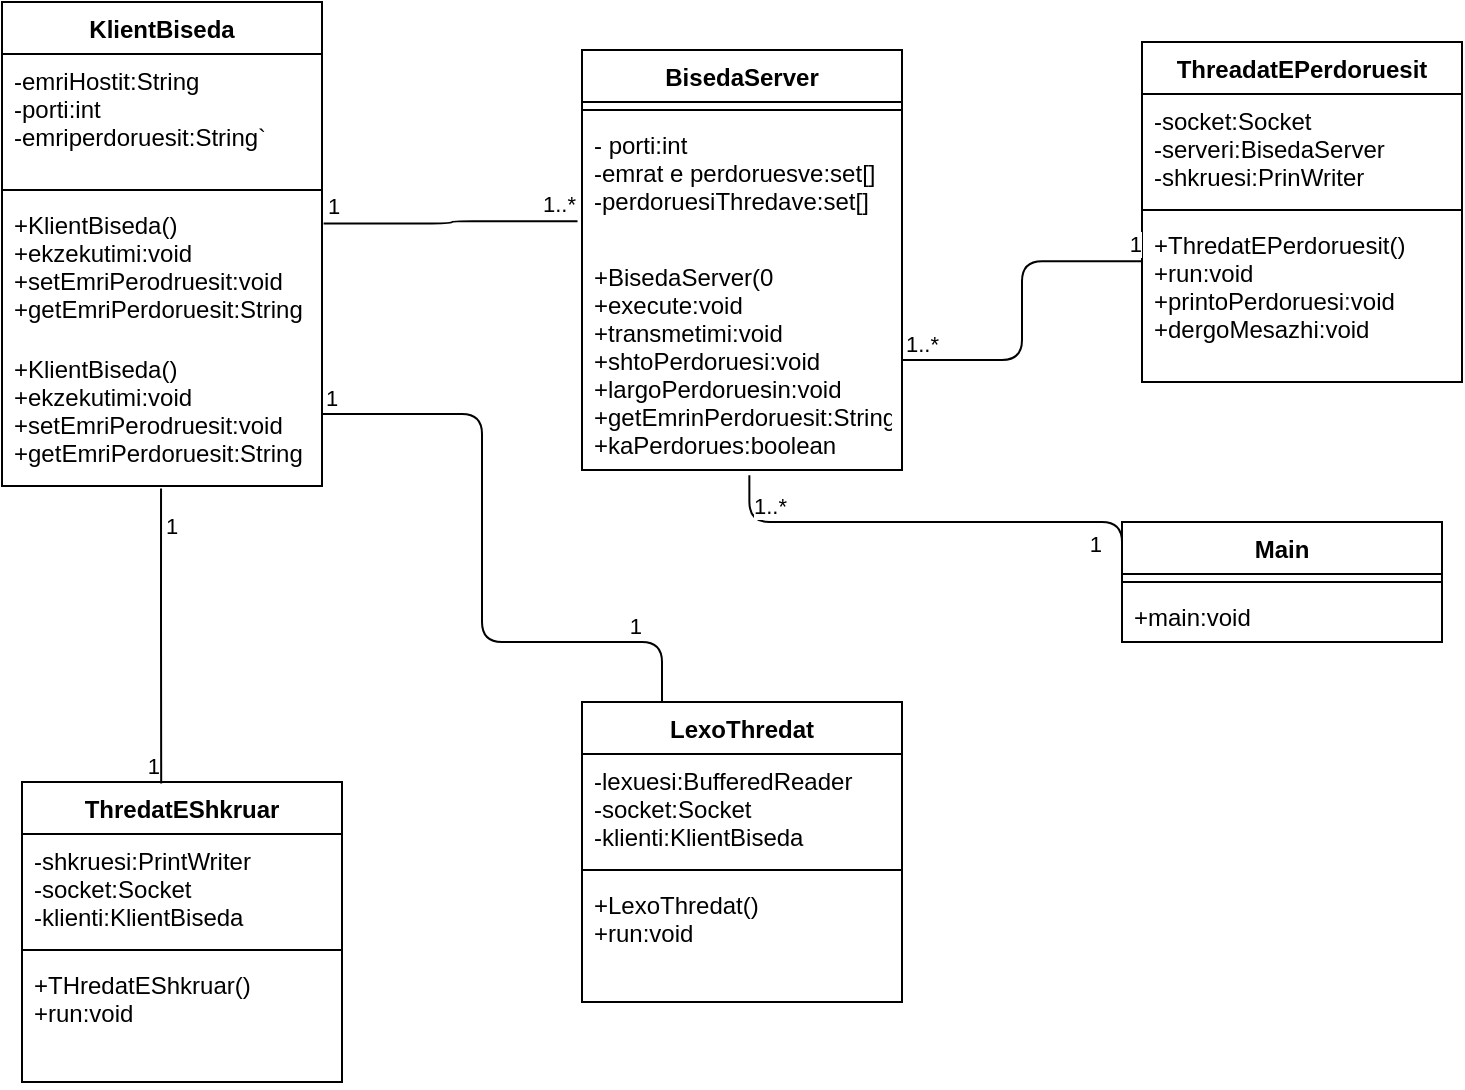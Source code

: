 <mxfile version="14.1.8" type="device"><diagram id="C5RBs43oDa-KdzZeNtuy" name="Page-1"><mxGraphModel dx="1021" dy="541" grid="1" gridSize="10" guides="1" tooltips="1" connect="1" arrows="1" fold="1" page="1" pageScale="1" pageWidth="827" pageHeight="1169" background="none" math="0" shadow="0"><root><mxCell id="WIyWlLk6GJQsqaUBKTNV-0"/><mxCell id="WIyWlLk6GJQsqaUBKTNV-1" parent="WIyWlLk6GJQsqaUBKTNV-0"/><mxCell id="GpqmXhMnTf6KPKioAOqp-0" value="Main" style="swimlane;fontStyle=1;align=center;verticalAlign=top;childLayout=stackLayout;horizontal=1;startSize=26;horizontalStack=0;resizeParent=1;resizeParentMax=0;resizeLast=0;collapsible=1;marginBottom=0;" vertex="1" parent="WIyWlLk6GJQsqaUBKTNV-1"><mxGeometry x="630" y="280" width="160" height="60" as="geometry"/></mxCell><mxCell id="GpqmXhMnTf6KPKioAOqp-2" value="" style="line;strokeWidth=1;fillColor=none;align=left;verticalAlign=middle;spacingTop=-1;spacingLeft=3;spacingRight=3;rotatable=0;labelPosition=right;points=[];portConstraint=eastwest;" vertex="1" parent="GpqmXhMnTf6KPKioAOqp-0"><mxGeometry y="26" width="160" height="8" as="geometry"/></mxCell><mxCell id="GpqmXhMnTf6KPKioAOqp-3" value="+main:void" style="text;strokeColor=none;fillColor=none;align=left;verticalAlign=top;spacingLeft=4;spacingRight=4;overflow=hidden;rotatable=0;points=[[0,0.5],[1,0.5]];portConstraint=eastwest;" vertex="1" parent="GpqmXhMnTf6KPKioAOqp-0"><mxGeometry y="34" width="160" height="26" as="geometry"/></mxCell><mxCell id="GpqmXhMnTf6KPKioAOqp-4" value="ThredatEShkruar" style="swimlane;fontStyle=1;align=center;verticalAlign=top;childLayout=stackLayout;horizontal=1;startSize=26;horizontalStack=0;resizeParent=1;resizeParentMax=0;resizeLast=0;collapsible=1;marginBottom=0;" vertex="1" parent="WIyWlLk6GJQsqaUBKTNV-1"><mxGeometry x="80" y="410" width="160" height="150" as="geometry"/></mxCell><mxCell id="GpqmXhMnTf6KPKioAOqp-5" value="-shkruesi:PrintWriter&#10;-socket:Socket&#10;-klienti:KlientBiseda" style="text;strokeColor=none;fillColor=none;align=left;verticalAlign=top;spacingLeft=4;spacingRight=4;overflow=hidden;rotatable=0;points=[[0,0.5],[1,0.5]];portConstraint=eastwest;" vertex="1" parent="GpqmXhMnTf6KPKioAOqp-4"><mxGeometry y="26" width="160" height="54" as="geometry"/></mxCell><mxCell id="GpqmXhMnTf6KPKioAOqp-6" value="" style="line;strokeWidth=1;fillColor=none;align=left;verticalAlign=middle;spacingTop=-1;spacingLeft=3;spacingRight=3;rotatable=0;labelPosition=right;points=[];portConstraint=eastwest;" vertex="1" parent="GpqmXhMnTf6KPKioAOqp-4"><mxGeometry y="80" width="160" height="8" as="geometry"/></mxCell><mxCell id="GpqmXhMnTf6KPKioAOqp-7" value="+THredatEShkruar()&#10;+run:void&#10;" style="text;strokeColor=none;fillColor=none;align=left;verticalAlign=top;spacingLeft=4;spacingRight=4;overflow=hidden;rotatable=0;points=[[0,0.5],[1,0.5]];portConstraint=eastwest;" vertex="1" parent="GpqmXhMnTf6KPKioAOqp-4"><mxGeometry y="88" width="160" height="62" as="geometry"/></mxCell><mxCell id="GpqmXhMnTf6KPKioAOqp-8" value="BisedaServer" style="swimlane;fontStyle=1;align=center;verticalAlign=top;childLayout=stackLayout;horizontal=1;startSize=26;horizontalStack=0;resizeParent=1;resizeParentMax=0;resizeLast=0;collapsible=1;marginBottom=0;" vertex="1" parent="WIyWlLk6GJQsqaUBKTNV-1"><mxGeometry x="360" y="44" width="160" height="210" as="geometry"/></mxCell><mxCell id="GpqmXhMnTf6KPKioAOqp-10" value="" style="line;strokeWidth=1;fillColor=none;align=left;verticalAlign=middle;spacingTop=-1;spacingLeft=3;spacingRight=3;rotatable=0;labelPosition=right;points=[];portConstraint=eastwest;" vertex="1" parent="GpqmXhMnTf6KPKioAOqp-8"><mxGeometry y="26" width="160" height="8" as="geometry"/></mxCell><mxCell id="GpqmXhMnTf6KPKioAOqp-9" value="- porti:int&#10;-emrat e perdoruesve:set[]&#10;-perdoruesiThredave:set[]" style="text;strokeColor=none;fillColor=none;align=left;verticalAlign=top;spacingLeft=4;spacingRight=4;overflow=hidden;rotatable=0;points=[[0,0.5],[1,0.5]];portConstraint=eastwest;" vertex="1" parent="GpqmXhMnTf6KPKioAOqp-8"><mxGeometry y="34" width="160" height="66" as="geometry"/></mxCell><mxCell id="GpqmXhMnTf6KPKioAOqp-11" value="+BisedaServer(0&#10;+execute:void&#10;+transmetimi:void&#10;+shtoPerdoruesi:void&#10;+largoPerdoruesin:void&#10;+getEmrinPerdoruesit:String&#10;+kaPerdorues:boolean" style="text;strokeColor=none;fillColor=none;align=left;verticalAlign=top;spacingLeft=4;spacingRight=4;overflow=hidden;rotatable=0;points=[[0,0.5],[1,0.5]];portConstraint=eastwest;" vertex="1" parent="GpqmXhMnTf6KPKioAOqp-8"><mxGeometry y="100" width="160" height="110" as="geometry"/></mxCell><mxCell id="GpqmXhMnTf6KPKioAOqp-12" value="ThreadatEPerdoruesit" style="swimlane;fontStyle=1;align=center;verticalAlign=top;childLayout=stackLayout;horizontal=1;startSize=26;horizontalStack=0;resizeParent=1;resizeParentMax=0;resizeLast=0;collapsible=1;marginBottom=0;" vertex="1" parent="WIyWlLk6GJQsqaUBKTNV-1"><mxGeometry x="640" y="40" width="160" height="170" as="geometry"/></mxCell><mxCell id="GpqmXhMnTf6KPKioAOqp-13" value="-socket:Socket&#10;-serveri:BisedaServer&#10;-shkruesi:PrinWriter" style="text;strokeColor=none;fillColor=none;align=left;verticalAlign=top;spacingLeft=4;spacingRight=4;overflow=hidden;rotatable=0;points=[[0,0.5],[1,0.5]];portConstraint=eastwest;" vertex="1" parent="GpqmXhMnTf6KPKioAOqp-12"><mxGeometry y="26" width="160" height="54" as="geometry"/></mxCell><mxCell id="GpqmXhMnTf6KPKioAOqp-33" style="edgeStyle=none;rounded=0;orthogonalLoop=1;jettySize=auto;html=1;entryX=0.006;entryY=-0.037;entryDx=0;entryDy=0;entryPerimeter=0;" edge="1" parent="GpqmXhMnTf6KPKioAOqp-12" source="GpqmXhMnTf6KPKioAOqp-14" target="GpqmXhMnTf6KPKioAOqp-15"><mxGeometry relative="1" as="geometry"/></mxCell><mxCell id="GpqmXhMnTf6KPKioAOqp-14" value="" style="line;strokeWidth=1;fillColor=none;align=left;verticalAlign=middle;spacingTop=-1;spacingLeft=3;spacingRight=3;rotatable=0;labelPosition=right;points=[];portConstraint=eastwest;" vertex="1" parent="GpqmXhMnTf6KPKioAOqp-12"><mxGeometry y="80" width="160" height="8" as="geometry"/></mxCell><mxCell id="GpqmXhMnTf6KPKioAOqp-15" value="+ThredatEPerdoruesit()&#10;+run:void&#10;+printoPerdoruesi:void&#10;+dergoMesazhi:void&#10;" style="text;strokeColor=none;fillColor=none;align=left;verticalAlign=top;spacingLeft=4;spacingRight=4;overflow=hidden;rotatable=0;points=[[0,0.5],[1,0.5]];portConstraint=eastwest;" vertex="1" parent="GpqmXhMnTf6KPKioAOqp-12"><mxGeometry y="88" width="160" height="82" as="geometry"/></mxCell><mxCell id="GpqmXhMnTf6KPKioAOqp-16" value="LexoThredat" style="swimlane;fontStyle=1;align=center;verticalAlign=top;childLayout=stackLayout;horizontal=1;startSize=26;horizontalStack=0;resizeParent=1;resizeParentMax=0;resizeLast=0;collapsible=1;marginBottom=0;" vertex="1" parent="WIyWlLk6GJQsqaUBKTNV-1"><mxGeometry x="360" y="370" width="160" height="150" as="geometry"/></mxCell><mxCell id="GpqmXhMnTf6KPKioAOqp-17" value="-lexuesi:BufferedReader&#10;-socket:Socket&#10;-klienti:KlientBiseda&#10;" style="text;strokeColor=none;fillColor=none;align=left;verticalAlign=top;spacingLeft=4;spacingRight=4;overflow=hidden;rotatable=0;points=[[0,0.5],[1,0.5]];portConstraint=eastwest;" vertex="1" parent="GpqmXhMnTf6KPKioAOqp-16"><mxGeometry y="26" width="160" height="54" as="geometry"/></mxCell><mxCell id="GpqmXhMnTf6KPKioAOqp-18" value="" style="line;strokeWidth=1;fillColor=none;align=left;verticalAlign=middle;spacingTop=-1;spacingLeft=3;spacingRight=3;rotatable=0;labelPosition=right;points=[];portConstraint=eastwest;" vertex="1" parent="GpqmXhMnTf6KPKioAOqp-16"><mxGeometry y="80" width="160" height="8" as="geometry"/></mxCell><mxCell id="GpqmXhMnTf6KPKioAOqp-19" value="+LexoThredat()&#10;+run:void" style="text;strokeColor=none;fillColor=none;align=left;verticalAlign=top;spacingLeft=4;spacingRight=4;overflow=hidden;rotatable=0;points=[[0,0.5],[1,0.5]];portConstraint=eastwest;" vertex="1" parent="GpqmXhMnTf6KPKioAOqp-16"><mxGeometry y="88" width="160" height="62" as="geometry"/></mxCell><mxCell id="GpqmXhMnTf6KPKioAOqp-20" value="KlientBiseda" style="swimlane;fontStyle=1;align=center;verticalAlign=top;childLayout=stackLayout;horizontal=1;startSize=26;horizontalStack=0;resizeParent=1;resizeParentMax=0;resizeLast=0;collapsible=1;marginBottom=0;" vertex="1" parent="WIyWlLk6GJQsqaUBKTNV-1"><mxGeometry x="70" y="20" width="160" height="242" as="geometry"/></mxCell><mxCell id="GpqmXhMnTf6KPKioAOqp-21" value="-emriHostit:String&#10;-porti:int&#10;-emriperdoruesit:String`" style="text;strokeColor=none;fillColor=none;align=left;verticalAlign=top;spacingLeft=4;spacingRight=4;overflow=hidden;rotatable=0;points=[[0,0.5],[1,0.5]];portConstraint=eastwest;" vertex="1" parent="GpqmXhMnTf6KPKioAOqp-20"><mxGeometry y="26" width="160" height="64" as="geometry"/></mxCell><mxCell id="GpqmXhMnTf6KPKioAOqp-22" value="" style="line;strokeWidth=1;fillColor=none;align=left;verticalAlign=middle;spacingTop=-1;spacingLeft=3;spacingRight=3;rotatable=0;labelPosition=right;points=[];portConstraint=eastwest;" vertex="1" parent="GpqmXhMnTf6KPKioAOqp-20"><mxGeometry y="90" width="160" height="8" as="geometry"/></mxCell><mxCell id="GpqmXhMnTf6KPKioAOqp-29" value="+KlientBiseda()&#10;+ekzekutimi:void&#10;+setEmriPerodruesit:void&#10;+getEmriPerdoruesit:String&#10;" style="text;strokeColor=none;fillColor=none;align=left;verticalAlign=top;spacingLeft=4;spacingRight=4;overflow=hidden;rotatable=0;points=[[0,0.5],[1,0.5]];portConstraint=eastwest;" vertex="1" parent="GpqmXhMnTf6KPKioAOqp-20"><mxGeometry y="98" width="160" height="72" as="geometry"/></mxCell><mxCell id="GpqmXhMnTf6KPKioAOqp-23" value="+KlientBiseda()&#10;+ekzekutimi:void&#10;+setEmriPerodruesit:void&#10;+getEmriPerdoruesit:String&#10;" style="text;strokeColor=none;fillColor=none;align=left;verticalAlign=top;spacingLeft=4;spacingRight=4;overflow=hidden;rotatable=0;points=[[0,0.5],[1,0.5]];portConstraint=eastwest;" vertex="1" parent="GpqmXhMnTf6KPKioAOqp-20"><mxGeometry y="170" width="160" height="72" as="geometry"/></mxCell><mxCell id="GpqmXhMnTf6KPKioAOqp-47" value="" style="endArrow=none;html=1;edgeStyle=orthogonalEdgeStyle;exitX=0.497;exitY=1.017;exitDx=0;exitDy=0;exitPerimeter=0;entryX=0.435;entryY=0.005;entryDx=0;entryDy=0;entryPerimeter=0;" edge="1" parent="WIyWlLk6GJQsqaUBKTNV-1" source="GpqmXhMnTf6KPKioAOqp-23" target="GpqmXhMnTf6KPKioAOqp-4"><mxGeometry relative="1" as="geometry"><mxPoint x="240" y="360" as="sourcePoint"/><mxPoint x="80" y="360" as="targetPoint"/><Array as="points"><mxPoint x="150" y="330"/><mxPoint x="150" y="330"/></Array></mxGeometry></mxCell><mxCell id="GpqmXhMnTf6KPKioAOqp-48" value="1" style="edgeLabel;resizable=0;html=1;align=left;verticalAlign=bottom;" connectable="0" vertex="1" parent="GpqmXhMnTf6KPKioAOqp-47"><mxGeometry x="-1" relative="1" as="geometry"><mxPoint y="26.78" as="offset"/></mxGeometry></mxCell><mxCell id="GpqmXhMnTf6KPKioAOqp-49" value="1" style="edgeLabel;resizable=0;html=1;align=right;verticalAlign=bottom;" connectable="0" vertex="1" parent="GpqmXhMnTf6KPKioAOqp-47"><mxGeometry x="1" relative="1" as="geometry"/></mxCell><mxCell id="GpqmXhMnTf6KPKioAOqp-50" value="" style="endArrow=none;html=1;edgeStyle=orthogonalEdgeStyle;entryX=0.001;entryY=0.263;entryDx=0;entryDy=0;entryPerimeter=0;" edge="1" parent="WIyWlLk6GJQsqaUBKTNV-1" source="GpqmXhMnTf6KPKioAOqp-11" target="GpqmXhMnTf6KPKioAOqp-15"><mxGeometry relative="1" as="geometry"><mxPoint x="530" y="150" as="sourcePoint"/><mxPoint x="650" y="150" as="targetPoint"/></mxGeometry></mxCell><mxCell id="GpqmXhMnTf6KPKioAOqp-51" value="1..*" style="edgeLabel;resizable=0;html=1;align=left;verticalAlign=bottom;" connectable="0" vertex="1" parent="GpqmXhMnTf6KPKioAOqp-50"><mxGeometry x="-1" relative="1" as="geometry"/></mxCell><mxCell id="GpqmXhMnTf6KPKioAOqp-52" value="1" style="edgeLabel;resizable=0;html=1;align=right;verticalAlign=bottom;" connectable="0" vertex="1" parent="GpqmXhMnTf6KPKioAOqp-50"><mxGeometry x="1" relative="1" as="geometry"/></mxCell><mxCell id="GpqmXhMnTf6KPKioAOqp-53" value="" style="endArrow=none;html=1;edgeStyle=orthogonalEdgeStyle;exitX=1;exitY=0.5;exitDx=0;exitDy=0;" edge="1" parent="WIyWlLk6GJQsqaUBKTNV-1" source="GpqmXhMnTf6KPKioAOqp-23"><mxGeometry relative="1" as="geometry"><mxPoint x="250" y="330" as="sourcePoint"/><mxPoint x="400" y="370" as="targetPoint"/><Array as="points"><mxPoint x="310" y="226"/><mxPoint x="310" y="340"/><mxPoint x="400" y="340"/></Array></mxGeometry></mxCell><mxCell id="GpqmXhMnTf6KPKioAOqp-54" value="1" style="edgeLabel;resizable=0;html=1;align=left;verticalAlign=bottom;" connectable="0" vertex="1" parent="GpqmXhMnTf6KPKioAOqp-53"><mxGeometry x="-1" relative="1" as="geometry"/></mxCell><mxCell id="GpqmXhMnTf6KPKioAOqp-55" value="1" style="edgeLabel;resizable=0;html=1;align=right;verticalAlign=bottom;" connectable="0" vertex="1" parent="GpqmXhMnTf6KPKioAOqp-53"><mxGeometry x="1" relative="1" as="geometry"><mxPoint x="-10" y="-30" as="offset"/></mxGeometry></mxCell><mxCell id="GpqmXhMnTf6KPKioAOqp-56" value="" style="endArrow=none;html=1;edgeStyle=orthogonalEdgeStyle;exitX=0.523;exitY=1.024;exitDx=0;exitDy=0;exitPerimeter=0;" edge="1" parent="WIyWlLk6GJQsqaUBKTNV-1" source="GpqmXhMnTf6KPKioAOqp-11"><mxGeometry relative="1" as="geometry"><mxPoint x="470" y="300" as="sourcePoint"/><mxPoint x="630" y="300" as="targetPoint"/><Array as="points"><mxPoint x="444" y="280"/><mxPoint x="630" y="280"/></Array></mxGeometry></mxCell><mxCell id="GpqmXhMnTf6KPKioAOqp-57" value="1..*" style="edgeLabel;resizable=0;html=1;align=left;verticalAlign=bottom;" connectable="0" vertex="1" parent="GpqmXhMnTf6KPKioAOqp-56"><mxGeometry x="-1" relative="1" as="geometry"><mxPoint y="23.36" as="offset"/></mxGeometry></mxCell><mxCell id="GpqmXhMnTf6KPKioAOqp-58" value="1" style="edgeLabel;resizable=0;html=1;align=right;verticalAlign=bottom;" connectable="0" vertex="1" parent="GpqmXhMnTf6KPKioAOqp-56"><mxGeometry x="1" relative="1" as="geometry"><mxPoint x="-10" as="offset"/></mxGeometry></mxCell><mxCell id="GpqmXhMnTf6KPKioAOqp-59" value="" style="endArrow=none;html=1;edgeStyle=orthogonalEdgeStyle;entryX=-0.014;entryY=0.782;entryDx=0;entryDy=0;entryPerimeter=0;exitX=1.005;exitY=0.177;exitDx=0;exitDy=0;exitPerimeter=0;" edge="1" parent="WIyWlLk6GJQsqaUBKTNV-1" source="GpqmXhMnTf6KPKioAOqp-29" target="GpqmXhMnTf6KPKioAOqp-9"><mxGeometry relative="1" as="geometry"><mxPoint x="220" y="130" as="sourcePoint"/><mxPoint x="350" y="130" as="targetPoint"/></mxGeometry></mxCell><mxCell id="GpqmXhMnTf6KPKioAOqp-60" value="1" style="edgeLabel;resizable=0;html=1;align=left;verticalAlign=bottom;" connectable="0" vertex="1" parent="GpqmXhMnTf6KPKioAOqp-59"><mxGeometry x="-1" relative="1" as="geometry"/></mxCell><mxCell id="GpqmXhMnTf6KPKioAOqp-61" value="1..*" style="edgeLabel;resizable=0;html=1;align=right;verticalAlign=bottom;" connectable="0" vertex="1" parent="GpqmXhMnTf6KPKioAOqp-59"><mxGeometry x="1" relative="1" as="geometry"/></mxCell></root></mxGraphModel></diagram></mxfile>